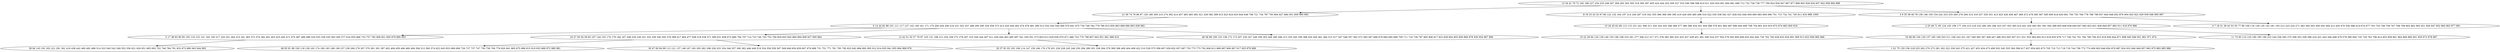 digraph true_tree {
	"0" -> "1"
	"1" -> "2"
	"0" -> "3"
	"2" -> "4"
	"0" -> "5"
	"2" -> "6"
	"5" -> "7"
	"3" -> "8"
	"2" -> "9"
	"7" -> "10"
	"5" -> "11"
	"4" -> "12"
	"8" -> "13"
	"7" -> "14"
	"10" -> "15"
	"2" -> "16"
	"6" -> "17"
	"9" -> "18"
	"6" -> "19"
	"0" [label="13 34 41 70 72 162 186 227 234 235 248 267 268 293 304 305 318 384 387 405 424 444 452 509 527 533 546 568 588 610 611 620 634 661 664 681 689 712 722 728 738 777 790 824 826 847 867 877 899 903 928 934 937 942 958 994 998"];
	"1" [label="21 56 74 76 86 87 129 189 209 210 274 392 414 457 465 483 492 521 529 582 589 615 623 624 633 644 649 706 721 734 787 793 804 827 884 931 959 990 993"];
	"2" [label="6 14 44 82 88 101 111 117 127 142 149 161 171 175 200 204 206 216 231 252 257 288 290 295 329 359 373 413 435 436 462 474 476 481 490 513 532 543 544 564 570 641 675 730 748 764 779 786 813 830 863 889 890 893 938 982"];
	"3" [label="8 19 23 24 32 67 80 122 132 164 197 214 240 287 319 342 355 366 368 390 395 419 429 456 485 498 516 522 530 538 581 627 628 632 646 656 660 683 694 696 701 715 732 741 745 811 816 988 1000"];
	"4" [label="5 17 38 63 90 95 105 119 123 141 182 195 217 220 251 264 315 341 363 372 374 382 401 403 423 445 471 475 487 489 496 520 525 526 535 563 565 577 616 655 666 733 757 782 809 821 850 879 895 953"];
	"5" [label="3 9 35 36 40 78 136 146 150 154 242 253 255 260 276 294 314 316 327 330 351 415 425 426 458 467 469 472 478 585 587 595 609 619 630 691 700 755 766 778 788 789 837 840 848 852 876 904 920 922 929 939 946 995 997"];
	"6" [label="16 27 50 54 59 65 107 144 153 170 179 184 187 208 229 239 331 332 336 340 350 376 399 417 464 477 508 518 528 571 580 631 658 672 680 704 707 714 723 740 743 752 769 829 835 845 860 894 908 927 950 984"];
	"7" [label="2 25 49 71 85 124 145 158 177 194 215 219 232 285 292 296 323 337 353 393 410 441 455 493 561 591 592 598 605 608 638 640 647 682 823 831 838 849 857 882 911 918 970 996"];
	"8" [label="15 26 45 62 68 113 115 151 241 306 311 320 324 325 348 369 377 380 396 434 501 504 566 576 601 662 687 690 692 695 708 754 801 810 819 873 874 883 900 916"];
	"9" [label="12 42 51 52 57 79 97 103 131 168 212 254 259 272 279 307 310 326 344 407 411 428 440 463 495 497 541 550 551 573 603 612 629 636 670 671 686 724 770 798 807 843 851 881 886 910"];
	"10" [label="33 66 69 104 130 157 165 169 203 211 236 243 321 347 349 365 367 409 447 486 503 505 507 511 531 553 584 602 613 618 635 678 717 736 742 761 765 780 794 815 818 836 844 871 898 945 948 951 961 971 974"];
	"11" [label="4 7 18 31 39 43 53 55 77 89 106 116 126 135 152 181 193 213 223 224 271 283 300 303 309 354 394 412 430 470 536 586 614 674 677 703 725 749 759 767 768 799 802 862 902 921 926 947 952 960 963 977 991"];
	"12" [label="28 84 143 191 202 221 291 361 418 438 442 460 482 488 514 523 540 542 549 552 556 621 626 651 665 693 702 746 784 791 832 872 880 943 944 992"];
	"13" [label="10 22 29 64 134 139 140 155 196 198 233 261 277 308 312 317 371 378 383 385 432 433 437 439 451 491 500 524 537 554 579 593 600 606 625 642 645 735 762 783 828 833 834 891 909 913 923 956 965 966"];
	"14" [label="11 73 93 110 125 160 185 190 222 244 256 265 275 299 352 358 386 416 431 443 446 468 479 578 590 604 720 729 763 796 814 853 858 861 864 869 885 901 930 973 978 987"];
	"15" [label="1 61 75 120 156 218 225 262 270 273 281 302 322 339 343 375 421 427 453 454 473 499 502 545 555 594 596 617 637 654 663 673 705 710 713 718 719 744 758 772 774 800 803 846 856 870 887 924 932 940 949 957 962 975 983 985 986"];
	"16" [label="46 58 98 109 133 138 172 173 207 230 247 249 258 263 269 280 286 313 335 345 356 388 420 450 461 484 515 517 547 548 557 562 572 583 597 668 679 684 685 698 709 711 716 739 797 805 806 817 822 839 854 855 859 868 878 936 954 967 999"];
	"17" [label="48 83 91 96 100 118 128 163 174 180 183 188 199 237 238 266 278 297 370 381 391 397 402 406 459 466 480 494 506 512 560 574 622 643 653 669 699 726 727 737 747 750 756 760 776 820 841 865 875 896 915 919 933 969 972 980 981"];
	"18" [label="20 37 81 92 102 108 114 147 159 166 176 178 201 226 228 245 246 250 284 289 301 338 364 379 389 398 400 404 408 422 510 539 575 599 607 639 652 657 697 753 773 775 792 808 812 888 897 906 907 917 925 979 989"];
	"19" [label="30 47 60 94 99 112 121 137 148 167 192 205 282 298 328 333 334 346 357 360 362 448 449 519 534 558 559 567 569 648 650 659 667 676 688 731 751 771 781 785 795 825 842 866 892 905 912 914 935 941 955 964 968 976"];
}
